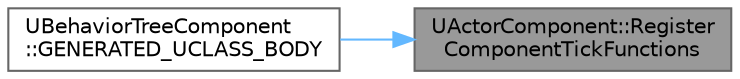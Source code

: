 digraph "UActorComponent::RegisterComponentTickFunctions"
{
 // INTERACTIVE_SVG=YES
 // LATEX_PDF_SIZE
  bgcolor="transparent";
  edge [fontname=Helvetica,fontsize=10,labelfontname=Helvetica,labelfontsize=10];
  node [fontname=Helvetica,fontsize=10,shape=box,height=0.2,width=0.4];
  rankdir="RL";
  Node1 [id="Node000001",label="UActorComponent::Register\lComponentTickFunctions",height=0.2,width=0.4,color="gray40", fillcolor="grey60", style="filled", fontcolor="black",tooltip="Virtual call chain to register all tick functions."];
  Node1 -> Node2 [id="edge1_Node000001_Node000002",dir="back",color="steelblue1",style="solid",tooltip=" "];
  Node2 [id="Node000002",label="UBehaviorTreeComponent\l::GENERATED_UCLASS_BODY",height=0.2,width=0.4,color="grey40", fillcolor="white", style="filled",URL="$db/d0f/classUBehaviorTreeComponent.html#a87438f69f3b60ae3738e312ea34da090",tooltip=" "];
}
